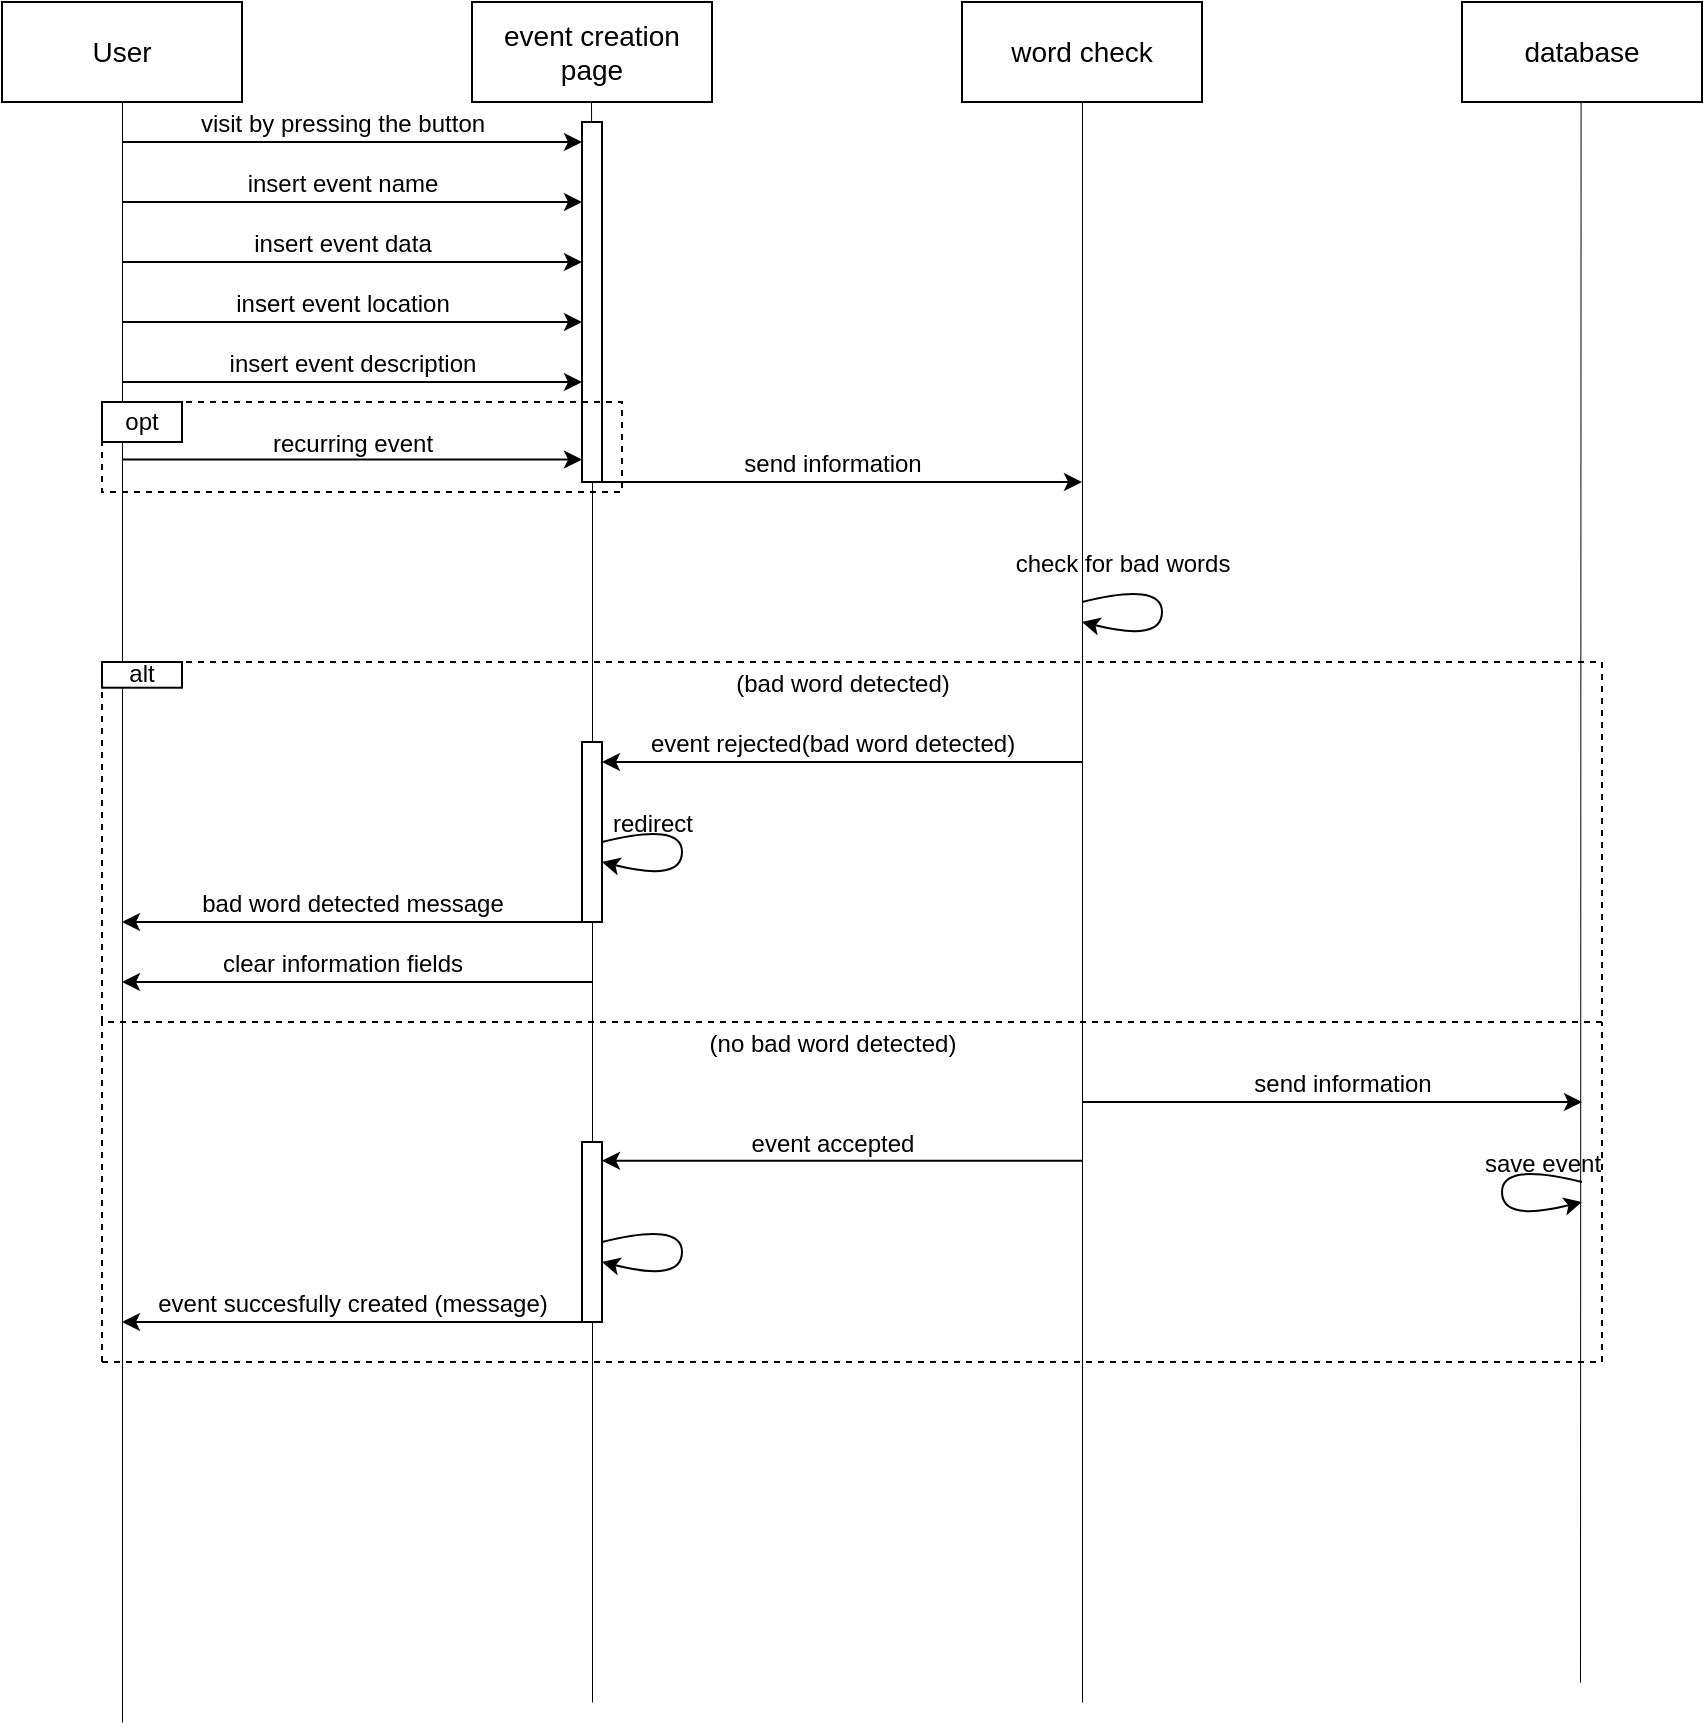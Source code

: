 <mxfile version="17.1.3" type="google"><diagram id="QYsoPIVkCMy_BAgDpzRl" name="Page-1"><mxGraphModel grid="1" gridSize="10" guides="1" tooltips="1" connect="1" arrows="1" page="1" fold="1" pageScale="1" pageWidth="1390" pageHeight="1000" math="0" shadow="0"><root><mxCell id="0"/><mxCell id="1" parent="0"/><mxCell id="bgFKssoCFiQF-YNeGPS6-1" value="&lt;font style=&quot;font-size: 14px&quot;&gt;User&lt;/font&gt;" style="rounded=0;whiteSpace=wrap;html=1;" parent="1" vertex="1"><mxGeometry x="120" y="30" width="120" height="50" as="geometry"/></mxCell><mxCell id="bgFKssoCFiQF-YNeGPS6-2" value="&lt;font style=&quot;font-size: 14px&quot;&gt;event creation page&lt;/font&gt;" style="rounded=0;whiteSpace=wrap;html=1;" parent="1" vertex="1"><mxGeometry x="355" y="30" width="120" height="50" as="geometry"/></mxCell><mxCell id="bgFKssoCFiQF-YNeGPS6-3" value="&lt;font style=&quot;font-size: 14px&quot;&gt;word check&lt;/font&gt;" style="rounded=0;whiteSpace=wrap;html=1;" parent="1" vertex="1"><mxGeometry x="600" y="30" width="120" height="50" as="geometry"/></mxCell><mxCell id="bgFKssoCFiQF-YNeGPS6-4" value="" style="endArrow=none;html=1;rounded=0;fontSize=2&#10;;strokeWidth=0.5;" parent="1" edge="1"><mxGeometry width="50" height="50" relative="1" as="geometry"><mxPoint x="180" y="890" as="sourcePoint"/><mxPoint x="180" y="80" as="targetPoint"/></mxGeometry></mxCell><mxCell id="bgFKssoCFiQF-YNeGPS6-5" value="" style="endArrow=none;html=1;rounded=0;fontSize=14;strokeWidth=0.5;startArrow=none;" parent="1" source="bgFKssoCFiQF-YNeGPS6-18" edge="1"><mxGeometry width="50" height="50" relative="1" as="geometry"><mxPoint x="414.5" y="620" as="sourcePoint"/><mxPoint x="414.5" y="80" as="targetPoint"/></mxGeometry></mxCell><mxCell id="bgFKssoCFiQF-YNeGPS6-7" value="" style="endArrow=classic;html=1;rounded=0;fontSize=14;elbow=vertical;" parent="1" edge="1"><mxGeometry width="50" height="50" relative="1" as="geometry"><mxPoint x="180" y="100" as="sourcePoint"/><mxPoint x="410" y="100" as="targetPoint"/></mxGeometry></mxCell><mxCell id="bgFKssoCFiQF-YNeGPS6-6" value="" style="endArrow=none;html=1;rounded=0;fontSize=14;strokeWidth=0.5;" parent="1" edge="1"><mxGeometry width="50" height="50" relative="1" as="geometry"><mxPoint x="660" y="880" as="sourcePoint"/><mxPoint x="660" y="80" as="targetPoint"/></mxGeometry></mxCell><mxCell id="bgFKssoCFiQF-YNeGPS6-8" value="&lt;span style=&quot;font-size: 12px&quot;&gt;visit by pressing the button&lt;/span&gt;" style="text;html=1;align=center;verticalAlign=middle;resizable=0;points=[];autosize=1;strokeColor=none;fillColor=none;fontSize=14;" parent="1" vertex="1"><mxGeometry x="210" y="80" width="160" height="20" as="geometry"/></mxCell><mxCell id="bgFKssoCFiQF-YNeGPS6-9" value="" style="endArrow=classic;html=1;rounded=0;fontSize=14;elbow=vertical;" parent="1" edge="1"><mxGeometry width="50" height="50" relative="1" as="geometry"><mxPoint x="180" y="130" as="sourcePoint"/><mxPoint x="410" y="130" as="targetPoint"/></mxGeometry></mxCell><mxCell id="bgFKssoCFiQF-YNeGPS6-10" value="" style="endArrow=classic;html=1;rounded=0;fontSize=14;elbow=vertical;" parent="1" edge="1"><mxGeometry width="50" height="50" relative="1" as="geometry"><mxPoint x="180" y="160" as="sourcePoint"/><mxPoint x="410" y="160" as="targetPoint"/></mxGeometry></mxCell><mxCell id="bgFKssoCFiQF-YNeGPS6-12" value="" style="endArrow=classic;html=1;rounded=0;fontSize=14;elbow=vertical;" parent="1" edge="1"><mxGeometry width="50" height="50" relative="1" as="geometry"><mxPoint x="180" y="220" as="sourcePoint"/><mxPoint x="410" y="220" as="targetPoint"/></mxGeometry></mxCell><mxCell id="bgFKssoCFiQF-YNeGPS6-13" value="&lt;span style=&quot;font-size: 12px&quot;&gt;insert event name&lt;/span&gt;" style="text;html=1;align=center;verticalAlign=middle;resizable=0;points=[];autosize=1;strokeColor=none;fillColor=none;fontSize=14;" parent="1" vertex="1"><mxGeometry x="235" y="110" width="110" height="20" as="geometry"/></mxCell><mxCell id="bgFKssoCFiQF-YNeGPS6-14" value="&lt;span style=&quot;font-size: 12px&quot;&gt;insert event data&lt;/span&gt;" style="text;html=1;align=center;verticalAlign=middle;resizable=0;points=[];autosize=1;strokeColor=none;fillColor=none;fontSize=14;" parent="1" vertex="1"><mxGeometry x="240" y="140" width="100" height="20" as="geometry"/></mxCell><mxCell id="bgFKssoCFiQF-YNeGPS6-15" value="" style="endArrow=classic;html=1;rounded=0;fontSize=14;elbow=vertical;" parent="1" edge="1"><mxGeometry width="50" height="50" relative="1" as="geometry"><mxPoint x="180" y="190" as="sourcePoint"/><mxPoint x="410" y="190" as="targetPoint"/><Array as="points"><mxPoint x="280" y="190"/></Array></mxGeometry></mxCell><mxCell id="bgFKssoCFiQF-YNeGPS6-16" value="&lt;span style=&quot;font-size: 12px&quot;&gt;insert event location&lt;/span&gt;" style="text;html=1;align=center;verticalAlign=middle;resizable=0;points=[];autosize=1;strokeColor=none;fillColor=none;fontSize=14;" parent="1" vertex="1"><mxGeometry x="230" y="170" width="120" height="20" as="geometry"/></mxCell><mxCell id="bgFKssoCFiQF-YNeGPS6-17" value="&lt;span style=&quot;font-size: 12px&quot;&gt;insert event description&lt;/span&gt;" style="text;html=1;align=center;verticalAlign=middle;resizable=0;points=[];autosize=1;strokeColor=none;fillColor=none;fontSize=14;" parent="1" vertex="1"><mxGeometry x="225" y="200" width="140" height="20" as="geometry"/></mxCell><mxCell id="bgFKssoCFiQF-YNeGPS6-18" value="" style="rounded=0;whiteSpace=wrap;html=1;fontSize=12;" parent="1" vertex="1"><mxGeometry x="410" y="90" width="10" height="180" as="geometry"/></mxCell><mxCell id="bgFKssoCFiQF-YNeGPS6-19" value="" style="endArrow=none;html=1;rounded=0;fontSize=14;strokeWidth=0.5;startArrow=none;" parent="1" source="bgFKssoCFiQF-YNeGPS6-60" target="bgFKssoCFiQF-YNeGPS6-18" edge="1"><mxGeometry width="50" height="50" relative="1" as="geometry"><mxPoint x="415" y="880" as="sourcePoint"/><mxPoint x="414.5" y="80" as="targetPoint"/></mxGeometry></mxCell><mxCell id="bgFKssoCFiQF-YNeGPS6-21" value="&lt;font style=&quot;font-size: 14px&quot;&gt;database&lt;/font&gt;" style="rounded=0;whiteSpace=wrap;html=1;" parent="1" vertex="1"><mxGeometry x="850" y="30" width="120" height="50" as="geometry"/></mxCell><mxCell id="bgFKssoCFiQF-YNeGPS6-22" value="" style="endArrow=none;html=1;rounded=0;fontSize=14;strokeWidth=0.5;" parent="1" edge="1"><mxGeometry width="50" height="50" relative="1" as="geometry"><mxPoint x="909" y="870" as="sourcePoint"/><mxPoint x="909.29" y="80" as="targetPoint"/></mxGeometry></mxCell><mxCell id="bgFKssoCFiQF-YNeGPS6-23" value="" style="endArrow=classic;html=1;rounded=0;fontSize=12;strokeWidth=1;elbow=vertical;" parent="1" edge="1"><mxGeometry width="50" height="50" relative="1" as="geometry"><mxPoint x="420" y="270" as="sourcePoint"/><mxPoint x="660" y="270" as="targetPoint"/></mxGeometry></mxCell><mxCell id="bgFKssoCFiQF-YNeGPS6-29" value="" style="group" parent="1" vertex="1" connectable="0"><mxGeometry x="170" y="360" width="750" height="180" as="geometry"/></mxCell><mxCell id="bgFKssoCFiQF-YNeGPS6-25" value="" style="rounded=0;whiteSpace=wrap;html=1;fontSize=12;dashed=1;fillColor=none;" parent="bgFKssoCFiQF-YNeGPS6-29" vertex="1"><mxGeometry width="750" height="180" as="geometry"/></mxCell><mxCell id="bgFKssoCFiQF-YNeGPS6-28" value="&lt;font style=&quot;font-size: 12px&quot;&gt;alt&lt;/font&gt;" style="rounded=0;whiteSpace=wrap;html=1;fontSize=12;fillColor=default;" vertex="1" parent="bgFKssoCFiQF-YNeGPS6-29"><mxGeometry width="40" height="12.857" as="geometry"/></mxCell><mxCell id="bgFKssoCFiQF-YNeGPS6-34" value="&lt;span style=&quot;font-size: 12px&quot;&gt;(bad word detected)&lt;/span&gt;" style="text;html=1;align=center;verticalAlign=middle;resizable=0;points=[];autosize=1;strokeColor=none;fillColor=none;fontSize=14;" parent="bgFKssoCFiQF-YNeGPS6-29" vertex="1"><mxGeometry x="310" width="120" height="20" as="geometry"/></mxCell><mxCell id="bgFKssoCFiQF-YNeGPS6-24" value="&lt;span style=&quot;font-size: 12px&quot;&gt;send information&lt;/span&gt;" style="text;html=1;align=center;verticalAlign=middle;resizable=0;points=[];autosize=1;strokeColor=none;fillColor=none;fontSize=14;" parent="1" vertex="1"><mxGeometry x="485" y="250" width="100" height="20" as="geometry"/></mxCell><mxCell id="bgFKssoCFiQF-YNeGPS6-30" value="" style="curved=1;endArrow=classic;html=1;rounded=0;fontSize=12;strokeWidth=1;elbow=vertical;" parent="1" edge="1"><mxGeometry width="50" height="50" relative="1" as="geometry"><mxPoint x="660" y="330" as="sourcePoint"/><mxPoint x="660" y="340" as="targetPoint"/><Array as="points"><mxPoint x="700" y="320"/><mxPoint x="700" y="350"/></Array></mxGeometry></mxCell><mxCell id="bgFKssoCFiQF-YNeGPS6-31" value="&lt;span style=&quot;font-size: 12px&quot;&gt;check for bad words&lt;/span&gt;" style="text;html=1;align=center;verticalAlign=middle;resizable=0;points=[];autosize=1;strokeColor=none;fillColor=none;fontSize=14;" parent="1" vertex="1"><mxGeometry x="620" y="300" width="120" height="20" as="geometry"/></mxCell><mxCell id="bgFKssoCFiQF-YNeGPS6-36" value="" style="endArrow=classic;html=1;rounded=0;fontSize=12;strokeWidth=1;elbow=vertical;" parent="1" edge="1"><mxGeometry width="50" height="50" relative="1" as="geometry"><mxPoint x="660" y="410" as="sourcePoint"/><mxPoint x="420" y="410" as="targetPoint"/></mxGeometry></mxCell><mxCell id="bgFKssoCFiQF-YNeGPS6-37" value="&lt;span style=&quot;font-size: 12px&quot;&gt;event rejected(bad word detected)&lt;/span&gt;" style="text;html=1;align=center;verticalAlign=middle;resizable=0;points=[];autosize=1;strokeColor=none;fillColor=none;fontSize=14;" parent="1" vertex="1"><mxGeometry x="435" y="390" width="200" height="20" as="geometry"/></mxCell><mxCell id="bgFKssoCFiQF-YNeGPS6-38" value="" style="rounded=0;whiteSpace=wrap;html=1;fontSize=12;" parent="1" vertex="1"><mxGeometry x="410" y="400" width="10" height="90" as="geometry"/></mxCell><mxCell id="bgFKssoCFiQF-YNeGPS6-39" value="" style="curved=1;endArrow=classic;html=1;rounded=0;fontSize=12;strokeWidth=1;elbow=vertical;" parent="1" edge="1"><mxGeometry width="50" height="50" relative="1" as="geometry"><mxPoint x="420" y="450" as="sourcePoint"/><mxPoint x="420" y="460" as="targetPoint"/><Array as="points"><mxPoint x="460" y="440"/><mxPoint x="460" y="470"/></Array></mxGeometry></mxCell><mxCell id="bgFKssoCFiQF-YNeGPS6-40" value="&lt;span style=&quot;font-size: 12px&quot;&gt;redirect&lt;/span&gt;" style="text;html=1;align=center;verticalAlign=middle;resizable=0;points=[];autosize=1;strokeColor=none;fillColor=none;fontSize=14;" parent="1" vertex="1"><mxGeometry x="415" y="430" width="60" height="20" as="geometry"/></mxCell><mxCell id="bgFKssoCFiQF-YNeGPS6-42" value="" style="endArrow=classic;html=1;rounded=0;fontSize=12;strokeWidth=1;elbow=vertical;" parent="1" edge="1"><mxGeometry width="50" height="50" relative="1" as="geometry"><mxPoint x="420" y="490" as="sourcePoint"/><mxPoint x="180" y="490" as="targetPoint"/></mxGeometry></mxCell><mxCell id="bgFKssoCFiQF-YNeGPS6-44" value="&lt;span style=&quot;font-size: 12px&quot;&gt;bad word detected message&lt;/span&gt;" style="text;html=1;align=center;verticalAlign=middle;resizable=0;points=[];autosize=1;strokeColor=none;fillColor=none;fontSize=14;" parent="1" vertex="1"><mxGeometry x="210" y="470" width="170" height="20" as="geometry"/></mxCell><mxCell id="bgFKssoCFiQF-YNeGPS6-45" value="" style="endArrow=classic;html=1;rounded=0;fontSize=12;strokeWidth=1;elbow=vertical;" parent="1" edge="1"><mxGeometry width="50" height="50" relative="1" as="geometry"><mxPoint x="415" y="520" as="sourcePoint"/><mxPoint x="180" y="520" as="targetPoint"/></mxGeometry></mxCell><mxCell id="bgFKssoCFiQF-YNeGPS6-46" value="&lt;span style=&quot;font-size: 12px&quot;&gt;clear information fields&lt;/span&gt;" style="text;html=1;align=center;verticalAlign=middle;resizable=0;points=[];autosize=1;strokeColor=none;fillColor=none;fontSize=14;" parent="1" vertex="1"><mxGeometry x="220" y="500" width="140" height="20" as="geometry"/></mxCell><mxCell id="bgFKssoCFiQF-YNeGPS6-52" value="&lt;span style=&quot;font-size: 12px&quot;&gt;(no bad word detected)&lt;/span&gt;" style="text;html=1;align=center;verticalAlign=middle;resizable=0;points=[];autosize=1;strokeColor=none;fillColor=none;fontSize=14;" parent="1" vertex="1"><mxGeometry x="465" y="540" width="140" height="20" as="geometry"/></mxCell><mxCell id="bgFKssoCFiQF-YNeGPS6-53" value="" style="endArrow=classic;html=1;rounded=0;fontSize=12;strokeWidth=1;elbow=vertical;" parent="1" edge="1"><mxGeometry width="50" height="50" relative="1" as="geometry"><mxPoint x="660" y="580" as="sourcePoint"/><mxPoint x="910" y="580" as="targetPoint"/></mxGeometry></mxCell><mxCell id="bgFKssoCFiQF-YNeGPS6-54" value="&lt;span style=&quot;font-size: 12px&quot;&gt;send information&lt;/span&gt;" style="text;html=1;align=center;verticalAlign=middle;resizable=0;points=[];autosize=1;strokeColor=none;fillColor=none;fontSize=14;" parent="1" vertex="1"><mxGeometry x="740" y="560" width="100" height="20" as="geometry"/></mxCell><mxCell id="bgFKssoCFiQF-YNeGPS6-55" value="" style="curved=1;endArrow=classic;html=1;rounded=0;fontSize=12;strokeWidth=1;elbow=vertical;" parent="1" edge="1"><mxGeometry width="50" height="50" relative="1" as="geometry"><mxPoint x="910" y="620" as="sourcePoint"/><mxPoint x="910" y="630" as="targetPoint"/><Array as="points"><mxPoint x="870" y="610"/><mxPoint x="870" y="640"/></Array></mxGeometry></mxCell><mxCell id="bgFKssoCFiQF-YNeGPS6-56" value="&lt;span style=&quot;font-size: 12px&quot;&gt;save event&lt;/span&gt;" style="text;html=1;align=center;verticalAlign=middle;resizable=0;points=[];autosize=1;strokeColor=none;fillColor=none;fontSize=14;" parent="1" vertex="1"><mxGeometry x="855" y="600" width="70" height="20" as="geometry"/></mxCell><mxCell id="bgFKssoCFiQF-YNeGPS6-58" value="" style="endArrow=classic;html=1;rounded=0;fontSize=12;strokeWidth=1;elbow=vertical;" parent="1" edge="1"><mxGeometry width="50" height="50" relative="1" as="geometry"><mxPoint x="660" y="609.37" as="sourcePoint"/><mxPoint x="420" y="609.37" as="targetPoint"/></mxGeometry></mxCell><mxCell id="bgFKssoCFiQF-YNeGPS6-59" value="&lt;span style=&quot;font-size: 12px&quot;&gt;event accepted&lt;/span&gt;" style="text;html=1;align=center;verticalAlign=middle;resizable=0;points=[];autosize=1;strokeColor=none;fillColor=none;fontSize=14;" parent="1" vertex="1"><mxGeometry x="485" y="590" width="100" height="20" as="geometry"/></mxCell><mxCell id="bgFKssoCFiQF-YNeGPS6-60" value="" style="rounded=0;whiteSpace=wrap;html=1;fontSize=12;" parent="1" vertex="1"><mxGeometry x="410" y="600" width="10" height="90" as="geometry"/></mxCell><mxCell id="bgFKssoCFiQF-YNeGPS6-61" value="" style="endArrow=none;html=1;rounded=0;fontSize=14;strokeWidth=0.5;" parent="1" target="bgFKssoCFiQF-YNeGPS6-60" edge="1"><mxGeometry width="50" height="50" relative="1" as="geometry"><mxPoint x="415" y="880" as="sourcePoint"/><mxPoint x="415" y="230" as="targetPoint"/></mxGeometry></mxCell><mxCell id="bgFKssoCFiQF-YNeGPS6-62" value="" style="curved=1;endArrow=classic;html=1;rounded=0;fontSize=12;strokeWidth=1;elbow=vertical;" parent="1" edge="1"><mxGeometry width="50" height="50" relative="1" as="geometry"><mxPoint x="420" y="650" as="sourcePoint"/><mxPoint x="420" y="660" as="targetPoint"/><Array as="points"><mxPoint x="460" y="640"/><mxPoint x="460" y="670"/></Array></mxGeometry></mxCell><mxCell id="bgFKssoCFiQF-YNeGPS6-64" value="" style="endArrow=classic;html=1;rounded=0;fontSize=12;strokeWidth=1;elbow=vertical;" parent="1" edge="1"><mxGeometry width="50" height="50" relative="1" as="geometry"><mxPoint x="420" y="690" as="sourcePoint"/><mxPoint x="180" y="690" as="targetPoint"/></mxGeometry></mxCell><mxCell id="bgFKssoCFiQF-YNeGPS6-65" value="&lt;span style=&quot;font-size: 12px&quot;&gt;event succesfully created (message)&lt;/span&gt;" style="text;html=1;align=center;verticalAlign=middle;resizable=0;points=[];autosize=1;strokeColor=none;fillColor=none;fontSize=14;" parent="1" vertex="1"><mxGeometry x="190" y="670" width="210" height="20" as="geometry"/></mxCell><mxCell id="bgFKssoCFiQF-YNeGPS6-66" value="" style="endArrow=none;dashed=1;html=1;rounded=0;fontSize=12;strokeWidth=1;elbow=vertical;" parent="1" edge="1"><mxGeometry width="50" height="50" relative="1" as="geometry"><mxPoint x="170" y="710" as="sourcePoint"/><mxPoint x="170" y="540" as="targetPoint"/></mxGeometry></mxCell><mxCell id="bgFKssoCFiQF-YNeGPS6-67" value="" style="endArrow=none;dashed=1;html=1;rounded=0;fontSize=12;strokeWidth=1;elbow=vertical;" parent="1" edge="1"><mxGeometry width="50" height="50" relative="1" as="geometry"><mxPoint x="920" y="710" as="sourcePoint"/><mxPoint x="920" y="540" as="targetPoint"/></mxGeometry></mxCell><mxCell id="bgFKssoCFiQF-YNeGPS6-68" value="" style="endArrow=none;dashed=1;html=1;rounded=0;fontSize=12;strokeWidth=1;elbow=vertical;" parent="1" edge="1"><mxGeometry width="50" height="50" relative="1" as="geometry"><mxPoint x="170" y="710" as="sourcePoint"/><mxPoint x="920" y="710" as="targetPoint"/></mxGeometry></mxCell><mxCell id="auVUTsTEiIr3YAAdSAUa-7" value="" style="endArrow=classic;html=1;rounded=0;fontSize=14;elbow=vertical;" edge="1" parent="1"><mxGeometry width="50" height="50" relative="1" as="geometry"><mxPoint x="180.0" y="258.75" as="sourcePoint"/><mxPoint x="410.0" y="258.75" as="targetPoint"/></mxGeometry></mxCell><mxCell id="auVUTsTEiIr3YAAdSAUa-13" value="" style="rounded=0;whiteSpace=wrap;html=1;fillColor=none;dashed=1;" vertex="1" parent="1"><mxGeometry x="170" y="230" width="260" height="45" as="geometry"/></mxCell><mxCell id="auVUTsTEiIr3YAAdSAUa-8" value="&lt;span style=&quot;font-size: 12px&quot;&gt;recurring event&lt;/span&gt;" style="text;html=1;align=center;verticalAlign=middle;resizable=0;points=[];autosize=1;strokeColor=none;fillColor=none;fontSize=14;" vertex="1" parent="1"><mxGeometry x="245" y="240" width="100" height="20" as="geometry"/></mxCell><mxCell id="auVUTsTEiIr3YAAdSAUa-16" value="opt" style="rounded=0;whiteSpace=wrap;html=1;fillColor=default;" vertex="1" parent="1"><mxGeometry x="170" y="230" width="40" height="20" as="geometry"/></mxCell><mxCell id="auVUTsTEiIr3YAAdSAUa-18" value="" style="rounded=0;whiteSpace=wrap;html=1;fillColor=none;dashed=1;" vertex="1" parent="1"><mxGeometry x="170" y="230" width="260" height="45" as="geometry"/></mxCell><mxCell id="auVUTsTEiIr3YAAdSAUa-19" value="" style="rounded=0;whiteSpace=wrap;html=1;fillColor=none;dashed=1;" vertex="1" parent="1"><mxGeometry x="170" y="230" width="260" height="45" as="geometry"/></mxCell><mxCell id="auVUTsTEiIr3YAAdSAUa-20" value="" style="rounded=0;whiteSpace=wrap;html=1;fillColor=none;dashed=1;" vertex="1" parent="1"><mxGeometry x="170" y="230" width="260" height="45" as="geometry"/></mxCell></root></mxGraphModel></diagram></mxfile>